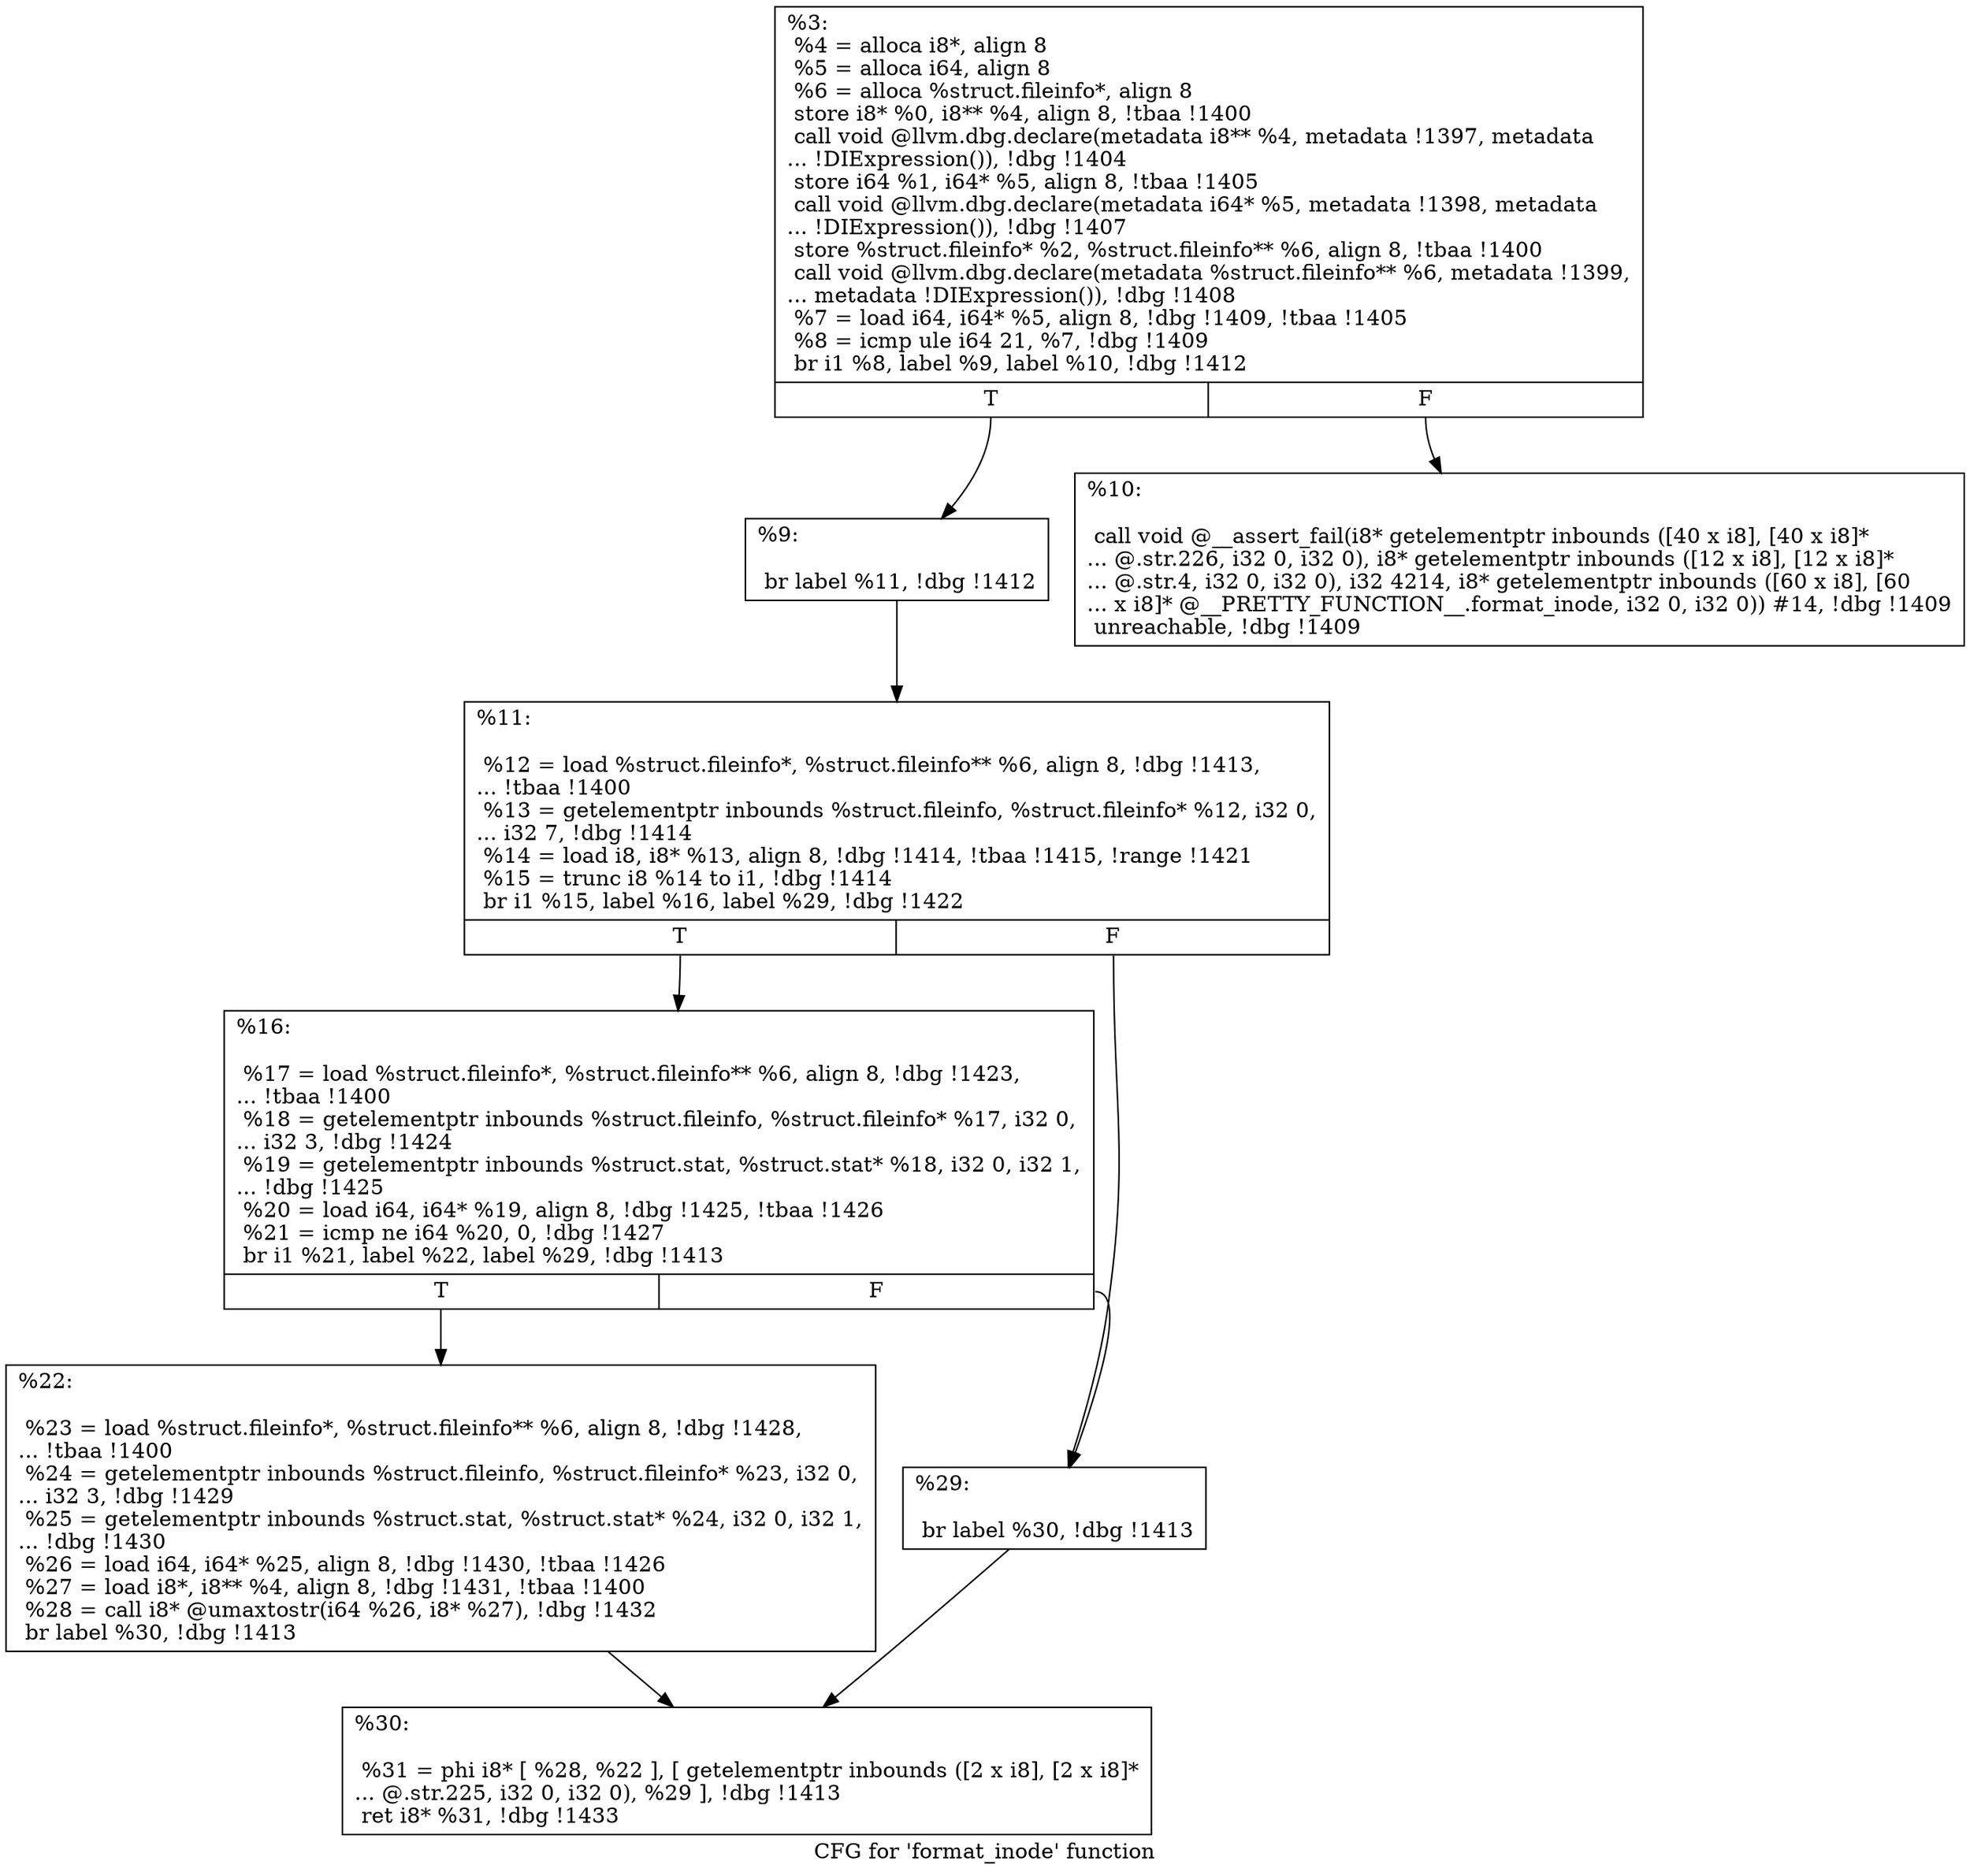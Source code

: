 digraph "CFG for 'format_inode' function" {
	label="CFG for 'format_inode' function";

	Node0x23be4c0 [shape=record,label="{%3:\l  %4 = alloca i8*, align 8\l  %5 = alloca i64, align 8\l  %6 = alloca %struct.fileinfo*, align 8\l  store i8* %0, i8** %4, align 8, !tbaa !1400\l  call void @llvm.dbg.declare(metadata i8** %4, metadata !1397, metadata\l... !DIExpression()), !dbg !1404\l  store i64 %1, i64* %5, align 8, !tbaa !1405\l  call void @llvm.dbg.declare(metadata i64* %5, metadata !1398, metadata\l... !DIExpression()), !dbg !1407\l  store %struct.fileinfo* %2, %struct.fileinfo** %6, align 8, !tbaa !1400\l  call void @llvm.dbg.declare(metadata %struct.fileinfo** %6, metadata !1399,\l... metadata !DIExpression()), !dbg !1408\l  %7 = load i64, i64* %5, align 8, !dbg !1409, !tbaa !1405\l  %8 = icmp ule i64 21, %7, !dbg !1409\l  br i1 %8, label %9, label %10, !dbg !1412\l|{<s0>T|<s1>F}}"];
	Node0x23be4c0:s0 -> Node0x23be510;
	Node0x23be4c0:s1 -> Node0x23be560;
	Node0x23be510 [shape=record,label="{%9:\l\l  br label %11, !dbg !1412\l}"];
	Node0x23be510 -> Node0x23be5b0;
	Node0x23be560 [shape=record,label="{%10:\l\l  call void @__assert_fail(i8* getelementptr inbounds ([40 x i8], [40 x i8]*\l... @.str.226, i32 0, i32 0), i8* getelementptr inbounds ([12 x i8], [12 x i8]*\l... @.str.4, i32 0, i32 0), i32 4214, i8* getelementptr inbounds ([60 x i8], [60\l... x i8]* @__PRETTY_FUNCTION__.format_inode, i32 0, i32 0)) #14, !dbg !1409\l  unreachable, !dbg !1409\l}"];
	Node0x23be5b0 [shape=record,label="{%11:\l\l  %12 = load %struct.fileinfo*, %struct.fileinfo** %6, align 8, !dbg !1413,\l... !tbaa !1400\l  %13 = getelementptr inbounds %struct.fileinfo, %struct.fileinfo* %12, i32 0,\l... i32 7, !dbg !1414\l  %14 = load i8, i8* %13, align 8, !dbg !1414, !tbaa !1415, !range !1421\l  %15 = trunc i8 %14 to i1, !dbg !1414\l  br i1 %15, label %16, label %29, !dbg !1422\l|{<s0>T|<s1>F}}"];
	Node0x23be5b0:s0 -> Node0x23be600;
	Node0x23be5b0:s1 -> Node0x23be6a0;
	Node0x23be600 [shape=record,label="{%16:\l\l  %17 = load %struct.fileinfo*, %struct.fileinfo** %6, align 8, !dbg !1423,\l... !tbaa !1400\l  %18 = getelementptr inbounds %struct.fileinfo, %struct.fileinfo* %17, i32 0,\l... i32 3, !dbg !1424\l  %19 = getelementptr inbounds %struct.stat, %struct.stat* %18, i32 0, i32 1,\l... !dbg !1425\l  %20 = load i64, i64* %19, align 8, !dbg !1425, !tbaa !1426\l  %21 = icmp ne i64 %20, 0, !dbg !1427\l  br i1 %21, label %22, label %29, !dbg !1413\l|{<s0>T|<s1>F}}"];
	Node0x23be600:s0 -> Node0x23be650;
	Node0x23be600:s1 -> Node0x23be6a0;
	Node0x23be650 [shape=record,label="{%22:\l\l  %23 = load %struct.fileinfo*, %struct.fileinfo** %6, align 8, !dbg !1428,\l... !tbaa !1400\l  %24 = getelementptr inbounds %struct.fileinfo, %struct.fileinfo* %23, i32 0,\l... i32 3, !dbg !1429\l  %25 = getelementptr inbounds %struct.stat, %struct.stat* %24, i32 0, i32 1,\l... !dbg !1430\l  %26 = load i64, i64* %25, align 8, !dbg !1430, !tbaa !1426\l  %27 = load i8*, i8** %4, align 8, !dbg !1431, !tbaa !1400\l  %28 = call i8* @umaxtostr(i64 %26, i8* %27), !dbg !1432\l  br label %30, !dbg !1413\l}"];
	Node0x23be650 -> Node0x23be6f0;
	Node0x23be6a0 [shape=record,label="{%29:\l\l  br label %30, !dbg !1413\l}"];
	Node0x23be6a0 -> Node0x23be6f0;
	Node0x23be6f0 [shape=record,label="{%30:\l\l  %31 = phi i8* [ %28, %22 ], [ getelementptr inbounds ([2 x i8], [2 x i8]*\l... @.str.225, i32 0, i32 0), %29 ], !dbg !1413\l  ret i8* %31, !dbg !1433\l}"];
}
